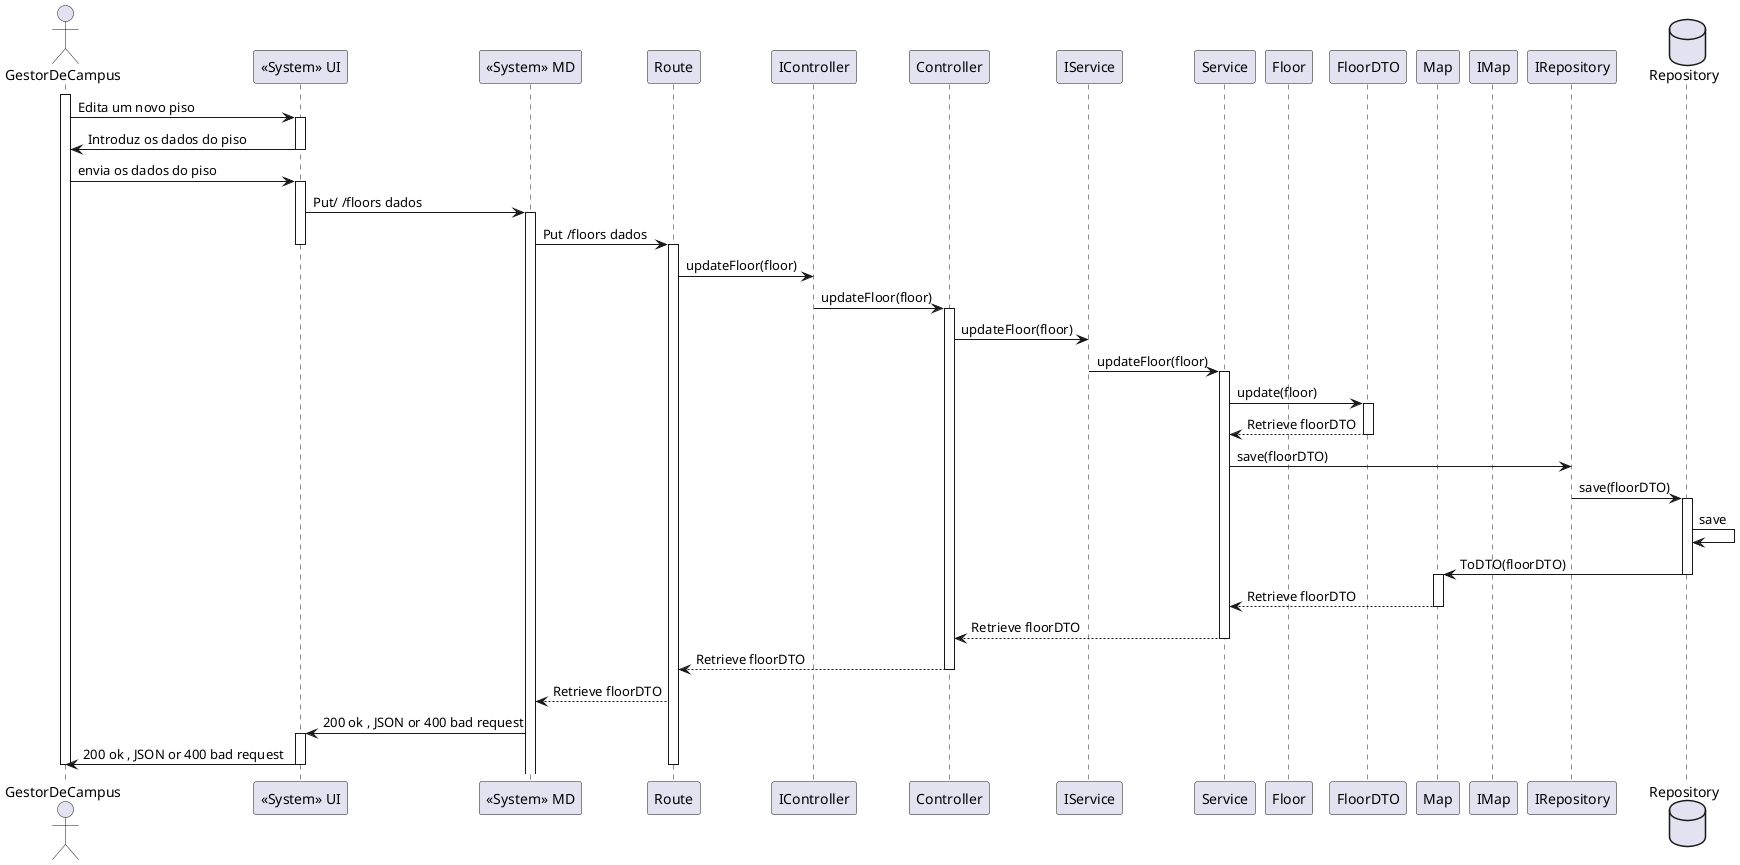 @startuml
'http://plantuml.com/skinparam.html

actor User as "GestorDeCampus"
participant UI as "<<System>> UI"
participant MD as "<<System>> MD"
participant FloorRoute as "Route"
participant IFloorController as "IController"
participant floorController as "Controller"
participant IFloorService as "IService"
participant floorService as "Service"
participant floor as "Floor"
participant floorDTO as "FloorDTO"
participant floorMap as "Map"
participant IFloorMap as "IMap"
participant IFloorRepository as "IRepository"
database floorRepository as "Repository"



activate User
User->UI : Edita um novo piso
activate UI
UI-> User : Introduz os dados do piso
deactivate UI
User -> UI: envia os dados do piso
activate UI
UI->MD : Put/ /floors dados
activate MD
MD->FloorRoute : Put /floors dados

deactivate UI

activate FloorRoute
FloorRoute -> IFloorController : updateFloor(floor)
IFloorController -> floorController : updateFloor(floor)

activate floorController
floorController -> IFloorService : updateFloor(floor)

IFloorService -> floorService : updateFloor(floor)
activate floorService

floorService -> floorDTO : update(floor)
activate floorDTO
floorDTO --> floorService : Retrieve floorDTO
deactivate floorDTO
floorService -> IFloorRepository : save(floorDTO)

IFloorRepository -> floorRepository : save(floorDTO)

activate floorRepository
floorRepository -> floorRepository : save
floorRepository -> floorMap : ToDTO(floorDTO)
deactivate floorRepository


activate floorMap
floorMap --> floorService : Retrieve floorDTO
deactivate floorMap


floorService --> floorController : Retrieve floorDTO
deactivate floorService
floorController --> FloorRoute : Retrieve floorDTO
deactivate floorController
FloorRoute --> MD : Retrieve floorDTO
MD->UI: 200 ok , JSON or 400 bad request
activate UI
UI->User: 200 ok , JSON or 400 bad request
deactivate UI
deactivate FloorRoute
deactivate User
@enduml
